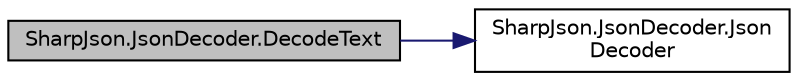 digraph "SharpJson.JsonDecoder.DecodeText"
{
 // LATEX_PDF_SIZE
  edge [fontname="Helvetica",fontsize="10",labelfontname="Helvetica",labelfontsize="10"];
  node [fontname="Helvetica",fontsize="10",shape=record];
  rankdir="LR";
  Node1 [label="SharpJson.JsonDecoder.DecodeText",height=0.2,width=0.4,color="black", fillcolor="grey75", style="filled", fontcolor="black",tooltip=" "];
  Node1 -> Node2 [color="midnightblue",fontsize="10",style="solid",fontname="Helvetica"];
  Node2 [label="SharpJson.JsonDecoder.Json\lDecoder",height=0.2,width=0.4,color="black", fillcolor="white", style="filled",URL="$class_sharp_json_1_1_json_decoder.html#aaac72c05f74bd408ae48a58d3914fd99",tooltip=" "];
}
